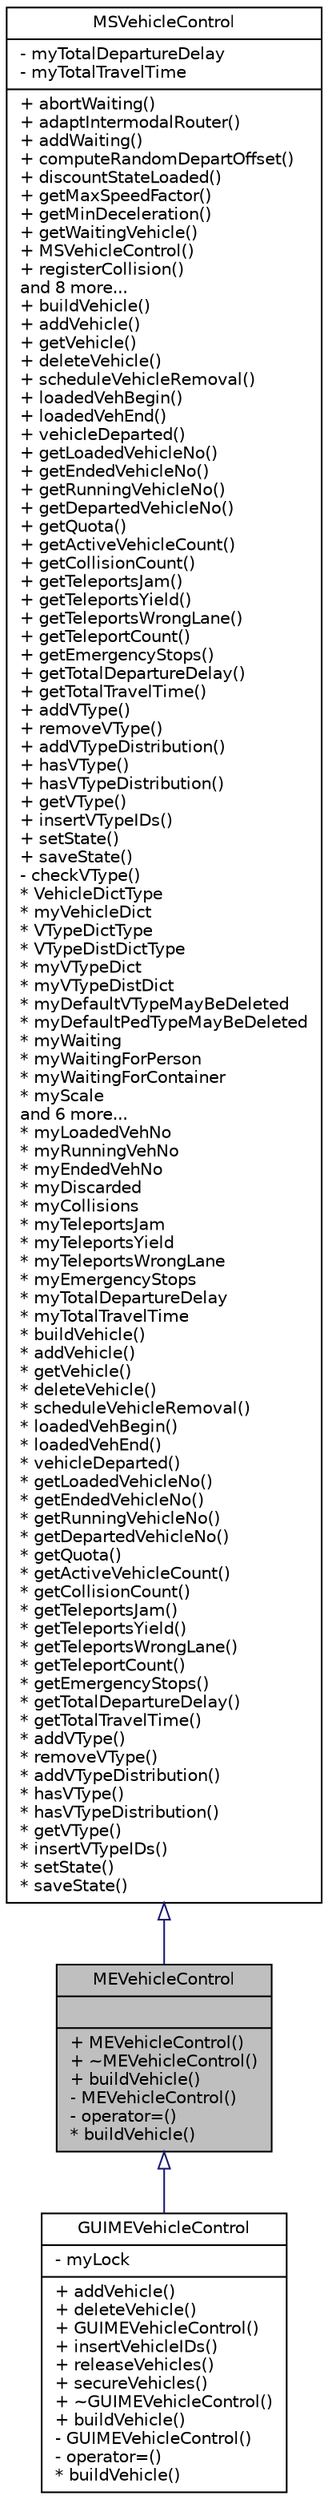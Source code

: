 digraph "MEVehicleControl"
{
  edge [fontname="Helvetica",fontsize="10",labelfontname="Helvetica",labelfontsize="10"];
  node [fontname="Helvetica",fontsize="10",shape=record];
  Node0 [label="{MEVehicleControl\n||+ MEVehicleControl()\l+ ~MEVehicleControl()\l+ buildVehicle()\l- MEVehicleControl()\l- operator=()\l* buildVehicle()\l}",height=0.2,width=0.4,color="black", fillcolor="grey75", style="filled", fontcolor="black"];
  Node1 -> Node0 [dir="back",color="midnightblue",fontsize="10",style="solid",arrowtail="onormal",fontname="Helvetica"];
  Node1 [label="{MSVehicleControl\n|- myTotalDepartureDelay\l- myTotalTravelTime\l|+ abortWaiting()\l+ adaptIntermodalRouter()\l+ addWaiting()\l+ computeRandomDepartOffset()\l+ discountStateLoaded()\l+ getMaxSpeedFactor()\l+ getMinDeceleration()\l+ getWaitingVehicle()\l+ MSVehicleControl()\l+ registerCollision()\land 8 more...\l+ buildVehicle()\l+ addVehicle()\l+ getVehicle()\l+ deleteVehicle()\l+ scheduleVehicleRemoval()\l+ loadedVehBegin()\l+ loadedVehEnd()\l+ vehicleDeparted()\l+ getLoadedVehicleNo()\l+ getEndedVehicleNo()\l+ getRunningVehicleNo()\l+ getDepartedVehicleNo()\l+ getQuota()\l+ getActiveVehicleCount()\l+ getCollisionCount()\l+ getTeleportsJam()\l+ getTeleportsYield()\l+ getTeleportsWrongLane()\l+ getTeleportCount()\l+ getEmergencyStops()\l+ getTotalDepartureDelay()\l+ getTotalTravelTime()\l+ addVType()\l+ removeVType()\l+ addVTypeDistribution()\l+ hasVType()\l+ hasVTypeDistribution()\l+ getVType()\l+ insertVTypeIDs()\l+ setState()\l+ saveState()\l- checkVType()\l* VehicleDictType\l* myVehicleDict\l* VTypeDictType\l* VTypeDistDictType\l* myVTypeDict\l* myVTypeDistDict\l* myDefaultVTypeMayBeDeleted\l* myDefaultPedTypeMayBeDeleted\l* myWaiting\l* myWaitingForPerson\l* myWaitingForContainer\l* myScale\land 6 more...\l* myLoadedVehNo\l* myRunningVehNo\l* myEndedVehNo\l* myDiscarded\l* myCollisions\l* myTeleportsJam\l* myTeleportsYield\l* myTeleportsWrongLane\l* myEmergencyStops\l* myTotalDepartureDelay\l* myTotalTravelTime\l* buildVehicle()\l* addVehicle()\l* getVehicle()\l* deleteVehicle()\l* scheduleVehicleRemoval()\l* loadedVehBegin()\l* loadedVehEnd()\l* vehicleDeparted()\l* getLoadedVehicleNo()\l* getEndedVehicleNo()\l* getRunningVehicleNo()\l* getDepartedVehicleNo()\l* getQuota()\l* getActiveVehicleCount()\l* getCollisionCount()\l* getTeleportsJam()\l* getTeleportsYield()\l* getTeleportsWrongLane()\l* getTeleportCount()\l* getEmergencyStops()\l* getTotalDepartureDelay()\l* getTotalTravelTime()\l* addVType()\l* removeVType()\l* addVTypeDistribution()\l* hasVType()\l* hasVTypeDistribution()\l* getVType()\l* insertVTypeIDs()\l* setState()\l* saveState()\l}",height=0.2,width=0.4,color="black", fillcolor="white", style="filled",URL="$db/d2f/class_m_s_vehicle_control.html",tooltip="The class responsible for building and deletion of vehicles. "];
  Node0 -> Node2 [dir="back",color="midnightblue",fontsize="10",style="solid",arrowtail="onormal",fontname="Helvetica"];
  Node2 [label="{GUIMEVehicleControl\n|- myLock\l|+ addVehicle()\l+ deleteVehicle()\l+ GUIMEVehicleControl()\l+ insertVehicleIDs()\l+ releaseVehicles()\l+ secureVehicles()\l+ ~GUIMEVehicleControl()\l+ buildVehicle()\l- GUIMEVehicleControl()\l- operator=()\l* buildVehicle()\l}",height=0.2,width=0.4,color="black", fillcolor="white", style="filled",URL="$d8/dc0/class_g_u_i_m_e_vehicle_control.html",tooltip="The class responsible for building and deletion of vehicles (gui-version) "];
}
